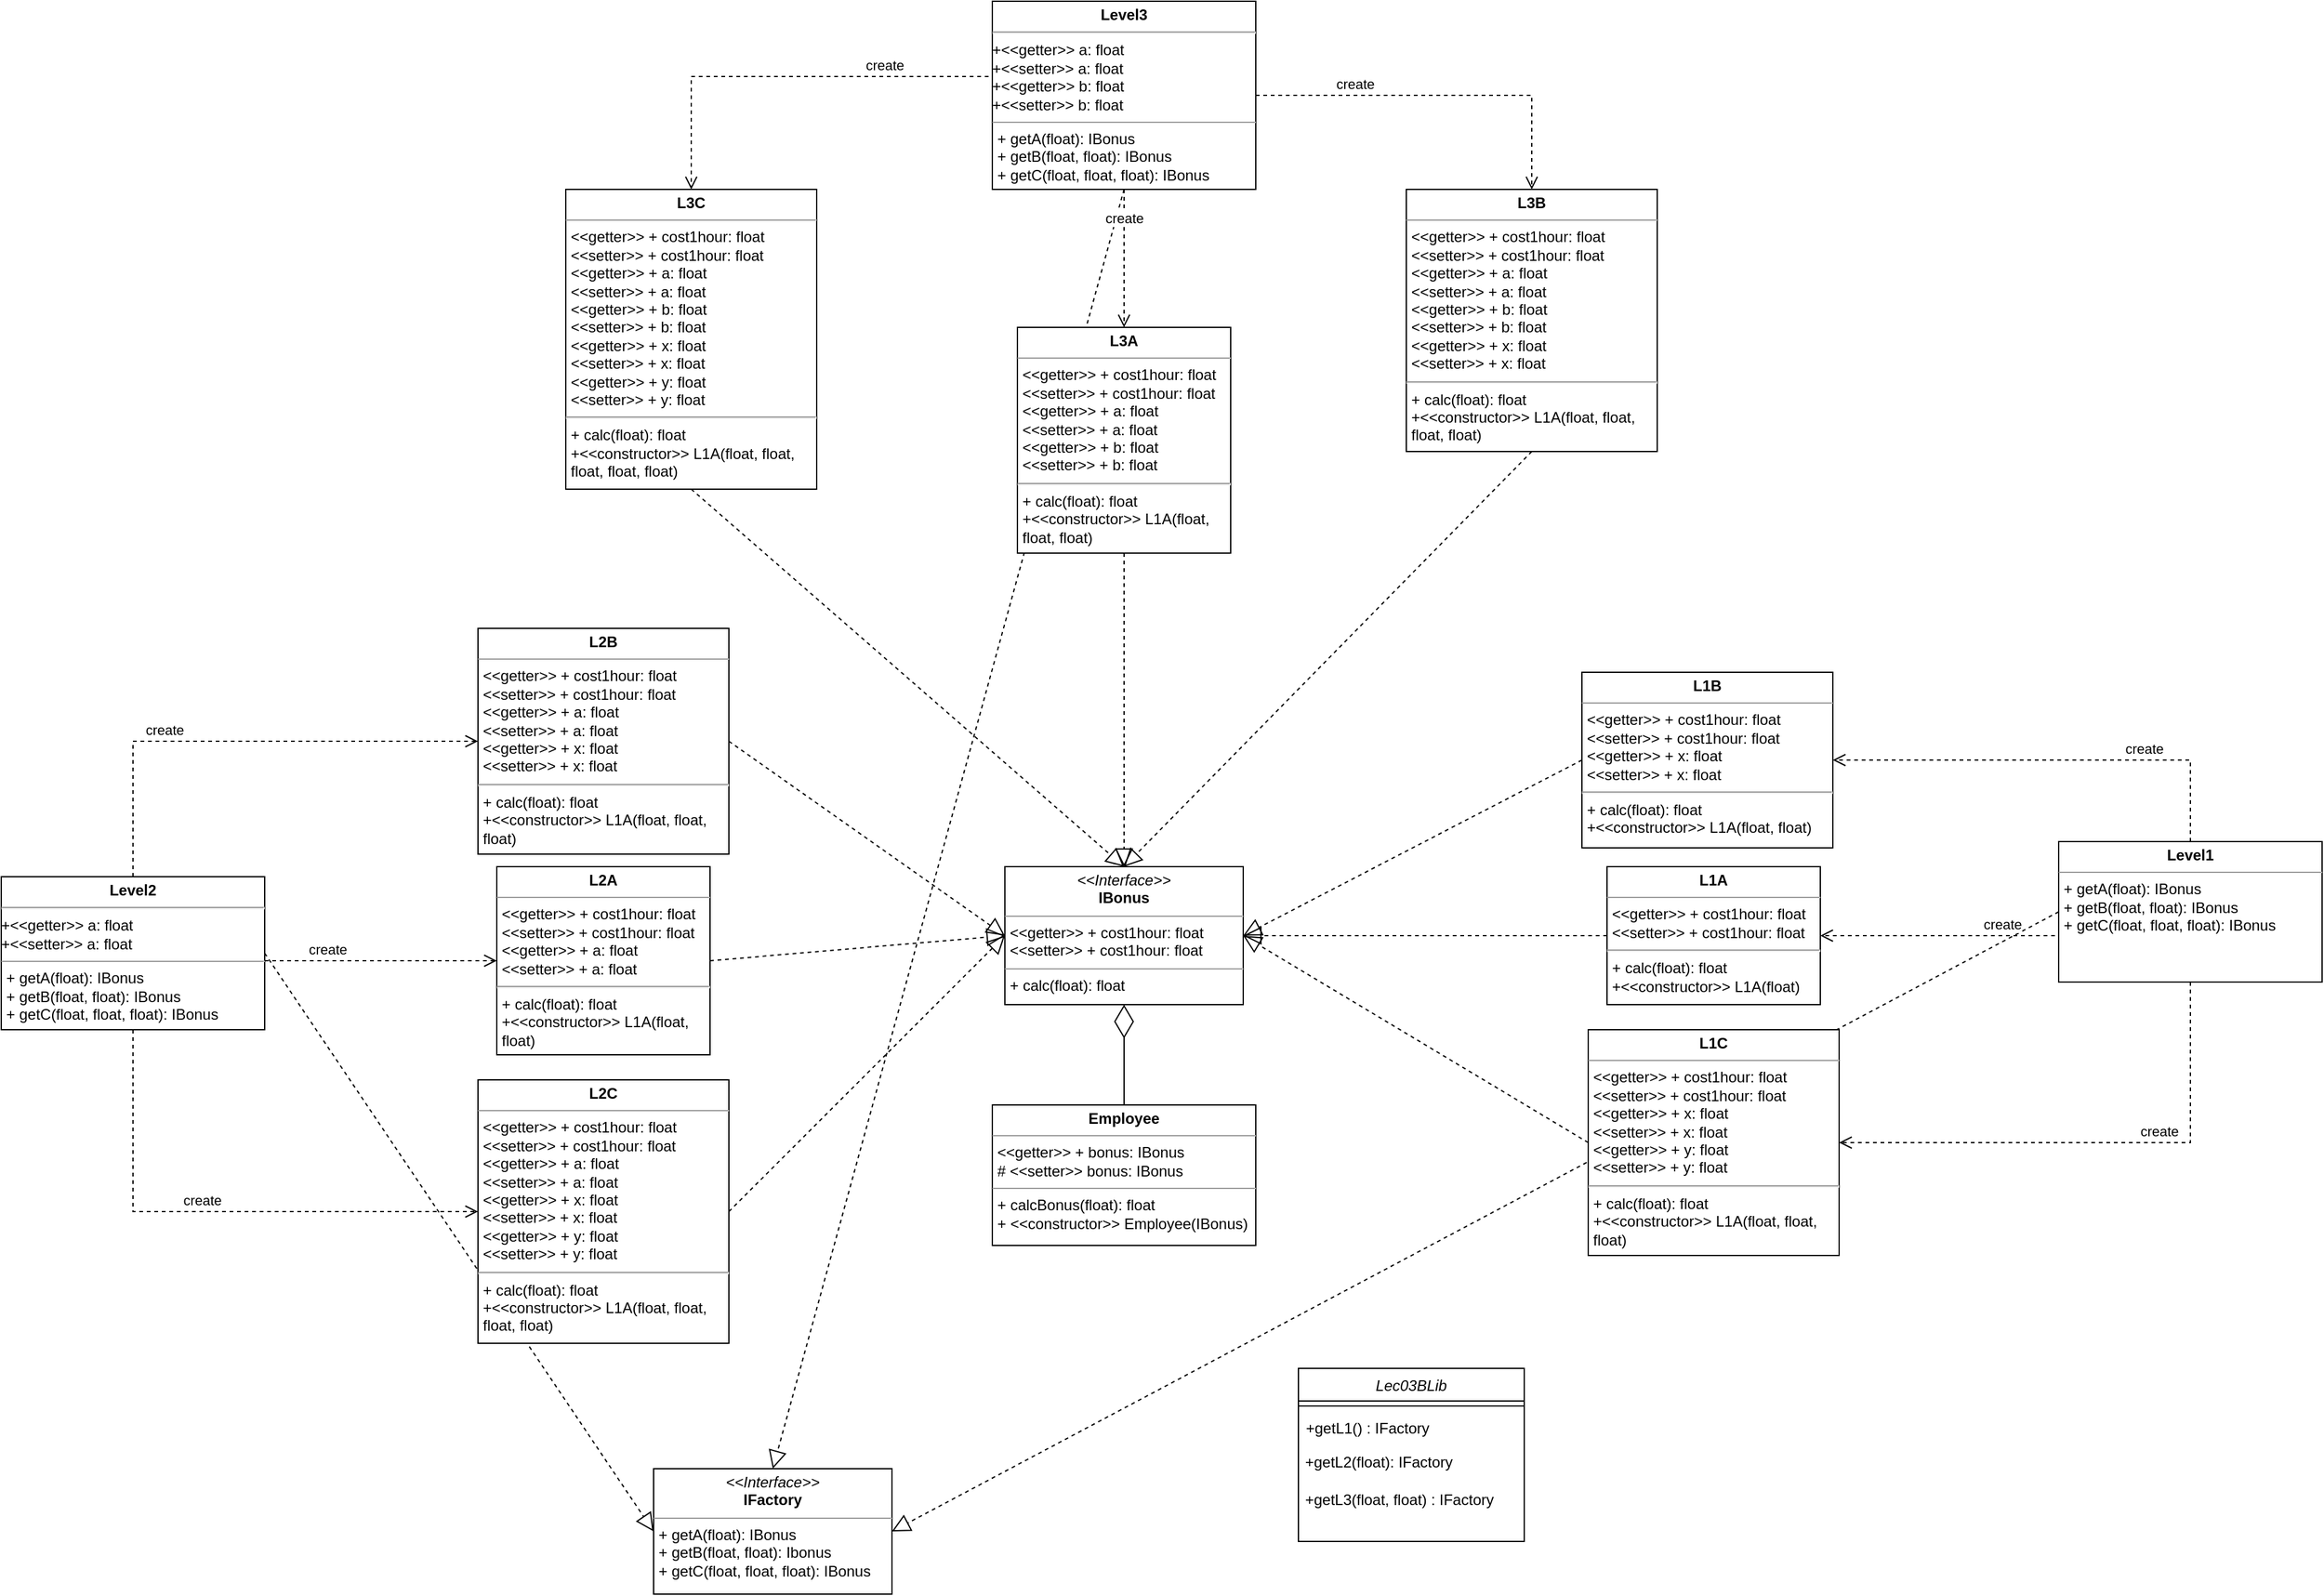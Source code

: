 <mxfile version="20.8.20" type="device"><diagram id="C5RBs43oDa-KdzZeNtuy" name="Page-1"><mxGraphModel dx="2442" dy="2051" grid="1" gridSize="10" guides="1" tooltips="1" connect="1" arrows="1" fold="1" page="1" pageScale="1" pageWidth="827" pageHeight="1169" math="0" shadow="0"><root><mxCell id="WIyWlLk6GJQsqaUBKTNV-0"/><mxCell id="WIyWlLk6GJQsqaUBKTNV-1" parent="WIyWlLk6GJQsqaUBKTNV-0"/><mxCell id="zkfFHV4jXpPFQw0GAbJ--0" value="Lec03BLib" style="swimlane;fontStyle=2;align=center;verticalAlign=top;childLayout=stackLayout;horizontal=1;startSize=26;horizontalStack=0;resizeParent=1;resizeLast=0;collapsible=1;marginBottom=0;rounded=0;shadow=0;strokeWidth=1;" parent="WIyWlLk6GJQsqaUBKTNV-1" vertex="1"><mxGeometry x="324" y="-30" width="180" height="138" as="geometry"><mxRectangle x="-325" width="160" height="26" as="alternateBounds"/></mxGeometry></mxCell><mxCell id="zkfFHV4jXpPFQw0GAbJ--4" value="" style="line;html=1;strokeWidth=1;align=left;verticalAlign=middle;spacingTop=-1;spacingLeft=3;spacingRight=3;rotatable=0;labelPosition=right;points=[];portConstraint=eastwest;" parent="zkfFHV4jXpPFQw0GAbJ--0" vertex="1"><mxGeometry y="26" width="180" height="8" as="geometry"/></mxCell><mxCell id="zkfFHV4jXpPFQw0GAbJ--5" value="+getL1() : IFactory" style="text;align=left;verticalAlign=top;spacingLeft=4;spacingRight=4;overflow=hidden;rotatable=0;points=[[0,0.5],[1,0.5]];portConstraint=eastwest;" parent="zkfFHV4jXpPFQw0GAbJ--0" vertex="1"><mxGeometry y="34" width="180" height="26" as="geometry"/></mxCell><mxCell id="emsHhxSGF4_-AeL-EV2d-2" value="&amp;nbsp;+getL2(float): IFactory" style="text;html=1;align=left;verticalAlign=middle;resizable=0;points=[];autosize=1;strokeColor=none;fillColor=none;" parent="zkfFHV4jXpPFQw0GAbJ--0" vertex="1"><mxGeometry y="60" width="180" height="30" as="geometry"/></mxCell><mxCell id="emsHhxSGF4_-AeL-EV2d-3" value="&amp;nbsp;+getL3(float, float) : IFactory" style="text;html=1;align=left;verticalAlign=middle;resizable=0;points=[];autosize=1;strokeColor=none;fillColor=none;" parent="zkfFHV4jXpPFQw0GAbJ--0" vertex="1"><mxGeometry y="90" width="180" height="30" as="geometry"/></mxCell><mxCell id="emsHhxSGF4_-AeL-EV2d-8" value="&lt;p style=&quot;margin:0px;margin-top:4px;text-align:center;&quot;&gt;&lt;i&gt;&amp;lt;&amp;lt;Interface&amp;gt;&amp;gt;&lt;/i&gt;&lt;br&gt;&lt;b&gt;IFactory&lt;/b&gt;&lt;/p&gt;&lt;hr size=&quot;1&quot;&gt;&lt;p style=&quot;margin:0px;margin-left:4px;&quot;&gt;+ getA(float): IBonus&lt;br&gt;+ getB(float, float): Ibonus&lt;/p&gt;&lt;p style=&quot;margin:0px;margin-left:4px;&quot;&gt;+ getC(float, float, float): IBonus&lt;/p&gt;" style="verticalAlign=top;align=left;overflow=fill;fontSize=12;fontFamily=Helvetica;html=1;whiteSpace=wrap;" parent="WIyWlLk6GJQsqaUBKTNV-1" vertex="1"><mxGeometry x="-190" y="50" width="190" height="100" as="geometry"/></mxCell><mxCell id="emsHhxSGF4_-AeL-EV2d-9" value="&lt;p style=&quot;margin:0px;margin-top:4px;text-align:center;&quot;&gt;&lt;i&gt;&amp;lt;&amp;lt;Interface&amp;gt;&amp;gt;&lt;/i&gt;&lt;br&gt;&lt;b&gt;IBonus&lt;/b&gt;&lt;/p&gt;&lt;hr size=&quot;1&quot;&gt;&lt;p style=&quot;margin:0px;margin-left:4px;&quot;&gt;&amp;lt;&amp;lt;getter&amp;gt;&amp;gt; + cost1hour: float&lt;br&gt;&lt;/p&gt;&lt;p style=&quot;margin:0px;margin-left:4px;&quot;&gt;&amp;lt;&amp;lt;setter&amp;gt;&amp;gt; + cost1hour: float&lt;/p&gt;&lt;hr size=&quot;1&quot;&gt;&lt;p style=&quot;margin:0px;margin-left:4px;&quot;&gt;+ calc(float): float&lt;br&gt;&lt;/p&gt;" style="verticalAlign=top;align=left;overflow=fill;fontSize=12;fontFamily=Helvetica;html=1;whiteSpace=wrap;" parent="WIyWlLk6GJQsqaUBKTNV-1" vertex="1"><mxGeometry x="90" y="-430" width="190" height="110" as="geometry"/></mxCell><mxCell id="emsHhxSGF4_-AeL-EV2d-10" value="&lt;p style=&quot;margin:0px;margin-top:4px;text-align:center;&quot;&gt;&lt;b&gt;Employee&lt;/b&gt;&lt;/p&gt;&lt;hr size=&quot;1&quot;&gt;&lt;p style=&quot;margin:0px;margin-left:4px;&quot;&gt;&amp;lt;&amp;lt;getter&amp;gt;&amp;gt; + bonus: IBonus&lt;/p&gt;&lt;p style=&quot;margin:0px;margin-left:4px;&quot;&gt;# &amp;lt;&amp;lt;setter&amp;gt;&amp;gt; bonus: IBonus&lt;/p&gt;&lt;hr size=&quot;1&quot;&gt;&lt;p style=&quot;margin:0px;margin-left:4px;&quot;&gt;+ calcBonus(float): float&lt;/p&gt;&lt;p style=&quot;margin:0px;margin-left:4px;&quot;&gt;+ &amp;lt;&amp;lt;constructor&amp;gt;&amp;gt; Employee(IBonus)&lt;/p&gt;" style="verticalAlign=top;align=left;overflow=fill;fontSize=12;fontFamily=Helvetica;html=1;whiteSpace=wrap;" parent="WIyWlLk6GJQsqaUBKTNV-1" vertex="1"><mxGeometry x="80" y="-240" width="210" height="112" as="geometry"/></mxCell><mxCell id="emsHhxSGF4_-AeL-EV2d-12" value="" style="endArrow=diamondThin;endFill=0;endSize=24;html=1;rounded=0;exitX=0.5;exitY=0;exitDx=0;exitDy=0;entryX=0.5;entryY=1;entryDx=0;entryDy=0;" parent="WIyWlLk6GJQsqaUBKTNV-1" source="emsHhxSGF4_-AeL-EV2d-10" target="emsHhxSGF4_-AeL-EV2d-9" edge="1"><mxGeometry width="160" relative="1" as="geometry"><mxPoint x="180" y="-250" as="sourcePoint"/><mxPoint x="340" y="-250" as="targetPoint"/></mxGeometry></mxCell><mxCell id="emsHhxSGF4_-AeL-EV2d-13" value="&lt;p style=&quot;margin:0px;margin-top:4px;text-align:center;&quot;&gt;&lt;b&gt;Level1&lt;/b&gt;&lt;/p&gt;&lt;hr size=&quot;1&quot;&gt;&lt;p style=&quot;margin:0px;margin-left:4px;&quot;&gt;&lt;/p&gt;&lt;p style=&quot;margin:0px;margin-left:4px;&quot;&gt;+ getA(float): IBonus&lt;/p&gt;&lt;p style=&quot;margin:0px;margin-left:4px;&quot;&gt;+ getB(float, float): IBonus&lt;/p&gt;&lt;p style=&quot;margin:0px;margin-left:4px;&quot;&gt;+ getC(float, float, float): IBonus&lt;/p&gt;" style="verticalAlign=top;align=left;overflow=fill;fontSize=12;fontFamily=Helvetica;html=1;whiteSpace=wrap;" parent="WIyWlLk6GJQsqaUBKTNV-1" vertex="1"><mxGeometry x="930" y="-450" width="210" height="112" as="geometry"/></mxCell><mxCell id="emsHhxSGF4_-AeL-EV2d-15" value="" style="endArrow=block;dashed=1;endFill=0;endSize=12;html=1;rounded=0;entryX=1;entryY=0.5;entryDx=0;entryDy=0;exitX=0;exitY=0.5;exitDx=0;exitDy=0;" parent="WIyWlLk6GJQsqaUBKTNV-1" source="emsHhxSGF4_-AeL-EV2d-13" target="emsHhxSGF4_-AeL-EV2d-8" edge="1"><mxGeometry width="160" relative="1" as="geometry"><mxPoint x="665" y="332" as="sourcePoint"/><mxPoint x="825" y="332" as="targetPoint"/></mxGeometry></mxCell><mxCell id="emsHhxSGF4_-AeL-EV2d-16" value="&lt;p style=&quot;margin:0px;margin-top:4px;text-align:center;&quot;&gt;&lt;b&gt;Level2&lt;/b&gt;&lt;/p&gt;&lt;hr&gt;+&amp;lt;&amp;lt;getter&amp;gt;&amp;gt; a: float&lt;br&gt;+&amp;lt;&amp;lt;setter&amp;gt;&amp;gt; a: float&lt;br&gt;&lt;hr size=&quot;1&quot;&gt;&lt;p style=&quot;margin:0px;margin-left:4px;&quot;&gt;&lt;/p&gt;&lt;p style=&quot;margin:0px;margin-left:4px;&quot;&gt;+ getA(float): IBonus&lt;/p&gt;&lt;p style=&quot;margin:0px;margin-left:4px;&quot;&gt;+ getB(float, float): IBonus&lt;/p&gt;&lt;p style=&quot;margin:0px;margin-left:4px;&quot;&gt;+ getC(float, float, float): IBonus&lt;/p&gt;" style="verticalAlign=top;align=left;overflow=fill;fontSize=12;fontFamily=Helvetica;html=1;whiteSpace=wrap;" parent="WIyWlLk6GJQsqaUBKTNV-1" vertex="1"><mxGeometry x="-710" y="-422" width="210" height="122" as="geometry"/></mxCell><mxCell id="emsHhxSGF4_-AeL-EV2d-17" value="" style="endArrow=block;dashed=1;endFill=0;endSize=12;html=1;rounded=0;entryX=0;entryY=0.5;entryDx=0;entryDy=0;exitX=1;exitY=0.5;exitDx=0;exitDy=0;" parent="WIyWlLk6GJQsqaUBKTNV-1" source="emsHhxSGF4_-AeL-EV2d-16" target="emsHhxSGF4_-AeL-EV2d-8" edge="1"><mxGeometry width="160" relative="1" as="geometry"><mxPoint x="870" y="180" as="sourcePoint"/><mxPoint x="805" y="143" as="targetPoint"/></mxGeometry></mxCell><mxCell id="emsHhxSGF4_-AeL-EV2d-18" value="&lt;p style=&quot;margin:0px;margin-top:4px;text-align:center;&quot;&gt;&lt;b&gt;Level3&lt;/b&gt;&lt;/p&gt;&lt;hr&gt;+&amp;lt;&amp;lt;getter&amp;gt;&amp;gt; a: float&lt;br&gt;+&amp;lt;&amp;lt;setter&amp;gt;&amp;gt; a: float&lt;br&gt;+&amp;lt;&amp;lt;getter&amp;gt;&amp;gt; b: float&lt;br style=&quot;border-color: var(--border-color);&quot;&gt;+&amp;lt;&amp;lt;setter&amp;gt;&amp;gt; b: float&lt;br style=&quot;border-color: var(--border-color);&quot;&gt;&lt;hr size=&quot;1&quot;&gt;&lt;p style=&quot;margin:0px;margin-left:4px;&quot;&gt;&lt;/p&gt;&lt;p style=&quot;margin:0px;margin-left:4px;&quot;&gt;+ getA(float): IBonus&lt;/p&gt;&lt;p style=&quot;margin:0px;margin-left:4px;&quot;&gt;+ getB(float, float): IBonus&lt;/p&gt;&lt;p style=&quot;margin:0px;margin-left:4px;&quot;&gt;+ getC(float, float, float): IBonus&lt;/p&gt;" style="verticalAlign=top;align=left;overflow=fill;fontSize=12;fontFamily=Helvetica;html=1;whiteSpace=wrap;" parent="WIyWlLk6GJQsqaUBKTNV-1" vertex="1"><mxGeometry x="80" y="-1120" width="210" height="150" as="geometry"/></mxCell><mxCell id="emsHhxSGF4_-AeL-EV2d-19" value="" style="endArrow=block;dashed=1;endFill=0;endSize=12;html=1;rounded=0;entryX=0.5;entryY=0;entryDx=0;entryDy=0;exitX=0.5;exitY=1;exitDx=0;exitDy=0;" parent="WIyWlLk6GJQsqaUBKTNV-1" source="emsHhxSGF4_-AeL-EV2d-18" target="emsHhxSGF4_-AeL-EV2d-8" edge="1"><mxGeometry width="160" relative="1" as="geometry"><mxPoint x="680" y="132" as="sourcePoint"/><mxPoint x="759" y="102" as="targetPoint"/></mxGeometry></mxCell><mxCell id="emsHhxSGF4_-AeL-EV2d-20" value="&lt;p style=&quot;margin:0px;margin-top:4px;text-align:center;&quot;&gt;&lt;b&gt;L1A&lt;/b&gt;&lt;/p&gt;&lt;hr size=&quot;1&quot;&gt;&lt;p style=&quot;margin:0px;margin-left:4px;&quot;&gt;&lt;/p&gt;&lt;p style=&quot;border-color: var(--border-color); margin: 0px 0px 0px 4px;&quot;&gt;&amp;lt;&amp;lt;getter&amp;gt;&amp;gt; + cost1hour: float&lt;br style=&quot;border-color: var(--border-color);&quot;&gt;&lt;/p&gt;&lt;p style=&quot;border-color: var(--border-color); margin: 0px 0px 0px 4px;&quot;&gt;&amp;lt;&amp;lt;setter&amp;gt;&amp;gt; + cost1hour: float&lt;/p&gt;&lt;hr&gt;&lt;p style=&quot;margin:0px;margin-left:4px;&quot;&gt;+ calc(float): float&lt;/p&gt;&lt;p style=&quot;margin:0px;margin-left:4px;&quot;&gt;+&amp;lt;&amp;lt;constructor&amp;gt;&amp;gt; L1A(float)&lt;/p&gt;" style="verticalAlign=top;align=left;overflow=fill;fontSize=12;fontFamily=Helvetica;html=1;whiteSpace=wrap;" parent="WIyWlLk6GJQsqaUBKTNV-1" vertex="1"><mxGeometry x="570" y="-430" width="170" height="110" as="geometry"/></mxCell><mxCell id="emsHhxSGF4_-AeL-EV2d-21" value="" style="endArrow=block;dashed=1;endFill=0;endSize=12;html=1;rounded=0;entryX=1;entryY=0.5;entryDx=0;entryDy=0;exitX=0;exitY=0.5;exitDx=0;exitDy=0;" parent="WIyWlLk6GJQsqaUBKTNV-1" source="emsHhxSGF4_-AeL-EV2d-20" target="emsHhxSGF4_-AeL-EV2d-9" edge="1"><mxGeometry width="160" relative="1" as="geometry"><mxPoint x="350" y="-380" as="sourcePoint"/><mxPoint x="350" y="-320" as="targetPoint"/></mxGeometry></mxCell><mxCell id="emsHhxSGF4_-AeL-EV2d-22" value="&lt;p style=&quot;margin:0px;margin-top:4px;text-align:center;&quot;&gt;&lt;b&gt;L1B&lt;/b&gt;&lt;/p&gt;&lt;hr size=&quot;1&quot;&gt;&lt;p style=&quot;margin:0px;margin-left:4px;&quot;&gt;&lt;/p&gt;&lt;p style=&quot;border-color: var(--border-color); margin: 0px 0px 0px 4px;&quot;&gt;&amp;lt;&amp;lt;getter&amp;gt;&amp;gt; + cost1hour: float&lt;br style=&quot;border-color: var(--border-color);&quot;&gt;&lt;/p&gt;&lt;p style=&quot;border-color: var(--border-color); margin: 0px 0px 0px 4px;&quot;&gt;&amp;lt;&amp;lt;setter&amp;gt;&amp;gt; + cost1hour: float&lt;/p&gt;&lt;p style=&quot;border-color: var(--border-color); margin: 0px 0px 0px 4px;&quot;&gt;&amp;lt;&amp;lt;getter&amp;gt;&amp;gt; + x: float&lt;br style=&quot;border-color: var(--border-color);&quot;&gt;&lt;/p&gt;&lt;p style=&quot;border-color: var(--border-color); margin: 0px 0px 0px 4px;&quot;&gt;&amp;lt;&amp;lt;setter&amp;gt;&amp;gt; + x: float&lt;/p&gt;&lt;hr&gt;&lt;p style=&quot;margin:0px;margin-left:4px;&quot;&gt;+ calc(float): float&lt;/p&gt;&lt;p style=&quot;margin:0px;margin-left:4px;&quot;&gt;+&amp;lt;&amp;lt;constructor&amp;gt;&amp;gt; L1A(float, float)&lt;/p&gt;" style="verticalAlign=top;align=left;overflow=fill;fontSize=12;fontFamily=Helvetica;html=1;whiteSpace=wrap;" parent="WIyWlLk6GJQsqaUBKTNV-1" vertex="1"><mxGeometry x="550" y="-585" width="200" height="140" as="geometry"/></mxCell><mxCell id="emsHhxSGF4_-AeL-EV2d-23" value="" style="endArrow=block;dashed=1;endFill=0;endSize=12;html=1;rounded=0;entryX=1;entryY=0.5;entryDx=0;entryDy=0;exitX=0;exitY=0.5;exitDx=0;exitDy=0;" parent="WIyWlLk6GJQsqaUBKTNV-1" source="emsHhxSGF4_-AeL-EV2d-22" target="emsHhxSGF4_-AeL-EV2d-9" edge="1"><mxGeometry width="160" relative="1" as="geometry"><mxPoint x="350" y="-530.43" as="sourcePoint"/><mxPoint x="270" y="-530.43" as="targetPoint"/></mxGeometry></mxCell><mxCell id="emsHhxSGF4_-AeL-EV2d-24" value="&lt;p style=&quot;margin:0px;margin-top:4px;text-align:center;&quot;&gt;&lt;b&gt;L1C&lt;/b&gt;&lt;/p&gt;&lt;hr size=&quot;1&quot;&gt;&lt;p style=&quot;margin:0px;margin-left:4px;&quot;&gt;&lt;/p&gt;&lt;p style=&quot;border-color: var(--border-color); margin: 0px 0px 0px 4px;&quot;&gt;&amp;lt;&amp;lt;getter&amp;gt;&amp;gt; + cost1hour: float&lt;br style=&quot;border-color: var(--border-color);&quot;&gt;&lt;/p&gt;&lt;p style=&quot;border-color: var(--border-color); margin: 0px 0px 0px 4px;&quot;&gt;&amp;lt;&amp;lt;setter&amp;gt;&amp;gt; + cost1hour: float&lt;/p&gt;&lt;p style=&quot;border-color: var(--border-color); margin: 0px 0px 0px 4px;&quot;&gt;&amp;lt;&amp;lt;getter&amp;gt;&amp;gt; + x: float&lt;br style=&quot;border-color: var(--border-color);&quot;&gt;&lt;/p&gt;&lt;p style=&quot;border-color: var(--border-color); margin: 0px 0px 0px 4px;&quot;&gt;&amp;lt;&amp;lt;setter&amp;gt;&amp;gt; + x: float&lt;/p&gt;&lt;p style=&quot;border-color: var(--border-color); margin: 0px 0px 0px 4px;&quot;&gt;&amp;lt;&amp;lt;getter&amp;gt;&amp;gt; + y: float&lt;br style=&quot;border-color: var(--border-color);&quot;&gt;&lt;/p&gt;&lt;p style=&quot;border-color: var(--border-color); margin: 0px 0px 0px 4px;&quot;&gt;&amp;lt;&amp;lt;setter&amp;gt;&amp;gt; + y: float&lt;/p&gt;&lt;hr&gt;&lt;p style=&quot;margin:0px;margin-left:4px;&quot;&gt;+ calc(float): float&lt;/p&gt;&lt;p style=&quot;margin:0px;margin-left:4px;&quot;&gt;+&amp;lt;&amp;lt;constructor&amp;gt;&amp;gt; L1A(float, float, float)&lt;/p&gt;" style="verticalAlign=top;align=left;overflow=fill;fontSize=12;fontFamily=Helvetica;html=1;whiteSpace=wrap;" parent="WIyWlLk6GJQsqaUBKTNV-1" vertex="1"><mxGeometry x="555" y="-300" width="200" height="180" as="geometry"/></mxCell><mxCell id="emsHhxSGF4_-AeL-EV2d-25" value="" style="endArrow=block;dashed=1;endFill=0;endSize=12;html=1;rounded=0;entryX=1;entryY=0.5;entryDx=0;entryDy=0;exitX=0;exitY=0.5;exitDx=0;exitDy=0;" parent="WIyWlLk6GJQsqaUBKTNV-1" source="emsHhxSGF4_-AeL-EV2d-24" target="emsHhxSGF4_-AeL-EV2d-9" edge="1"><mxGeometry width="160" relative="1" as="geometry"><mxPoint x="559" y="-200" as="sourcePoint"/><mxPoint x="269" y="-200" as="targetPoint"/></mxGeometry></mxCell><mxCell id="emsHhxSGF4_-AeL-EV2d-26" value="&lt;p style=&quot;margin:0px;margin-top:4px;text-align:center;&quot;&gt;&lt;b&gt;L2A&lt;/b&gt;&lt;/p&gt;&lt;hr size=&quot;1&quot;&gt;&lt;p style=&quot;margin:0px;margin-left:4px;&quot;&gt;&lt;/p&gt;&lt;p style=&quot;border-color: var(--border-color); margin: 0px 0px 0px 4px;&quot;&gt;&amp;lt;&amp;lt;getter&amp;gt;&amp;gt; + cost1hour: float&lt;br style=&quot;border-color: var(--border-color);&quot;&gt;&lt;/p&gt;&lt;p style=&quot;border-color: var(--border-color); margin: 0px 0px 0px 4px;&quot;&gt;&amp;lt;&amp;lt;setter&amp;gt;&amp;gt; + cost1hour: float&lt;/p&gt;&lt;p style=&quot;border-color: var(--border-color); margin: 0px 0px 0px 4px;&quot;&gt;&amp;lt;&amp;lt;getter&amp;gt;&amp;gt; + a: float&lt;br style=&quot;border-color: var(--border-color);&quot;&gt;&lt;/p&gt;&lt;p style=&quot;border-color: var(--border-color); margin: 0px 0px 0px 4px;&quot;&gt;&amp;lt;&amp;lt;setter&amp;gt;&amp;gt; + a: float&lt;/p&gt;&lt;hr&gt;&lt;p style=&quot;margin:0px;margin-left:4px;&quot;&gt;+ calc(float): float&lt;/p&gt;&lt;p style=&quot;margin:0px;margin-left:4px;&quot;&gt;+&amp;lt;&amp;lt;constructor&amp;gt;&amp;gt; L1A(float, float)&lt;/p&gt;" style="verticalAlign=top;align=left;overflow=fill;fontSize=12;fontFamily=Helvetica;html=1;whiteSpace=wrap;" parent="WIyWlLk6GJQsqaUBKTNV-1" vertex="1"><mxGeometry x="-315" y="-430" width="170" height="150" as="geometry"/></mxCell><mxCell id="emsHhxSGF4_-AeL-EV2d-27" value="&lt;p style=&quot;margin:0px;margin-top:4px;text-align:center;&quot;&gt;&lt;b&gt;L2B&lt;/b&gt;&lt;/p&gt;&lt;hr size=&quot;1&quot;&gt;&lt;p style=&quot;margin:0px;margin-left:4px;&quot;&gt;&lt;/p&gt;&lt;p style=&quot;border-color: var(--border-color); margin: 0px 0px 0px 4px;&quot;&gt;&amp;lt;&amp;lt;getter&amp;gt;&amp;gt; + cost1hour: float&lt;br style=&quot;border-color: var(--border-color);&quot;&gt;&lt;/p&gt;&lt;p style=&quot;border-color: var(--border-color); margin: 0px 0px 0px 4px;&quot;&gt;&amp;lt;&amp;lt;setter&amp;gt;&amp;gt; + cost1hour: float&lt;/p&gt;&lt;p style=&quot;border-color: var(--border-color); margin: 0px 0px 0px 4px;&quot;&gt;&amp;lt;&amp;lt;getter&amp;gt;&amp;gt; + a: float&lt;br style=&quot;border-color: var(--border-color);&quot;&gt;&lt;/p&gt;&lt;p style=&quot;border-color: var(--border-color); margin: 0px 0px 0px 4px;&quot;&gt;&amp;lt;&amp;lt;setter&amp;gt;&amp;gt; + a: float&lt;/p&gt;&lt;p style=&quot;border-color: var(--border-color); margin: 0px 0px 0px 4px;&quot;&gt;&amp;lt;&amp;lt;getter&amp;gt;&amp;gt; + x: float&lt;br style=&quot;border-color: var(--border-color);&quot;&gt;&lt;/p&gt;&lt;p style=&quot;border-color: var(--border-color); margin: 0px 0px 0px 4px;&quot;&gt;&amp;lt;&amp;lt;setter&amp;gt;&amp;gt; + x: float&lt;/p&gt;&lt;hr&gt;&lt;p style=&quot;margin:0px;margin-left:4px;&quot;&gt;+ calc(float): float&lt;/p&gt;&lt;p style=&quot;margin:0px;margin-left:4px;&quot;&gt;+&amp;lt;&amp;lt;constructor&amp;gt;&amp;gt; L1A(float, float, float)&lt;/p&gt;" style="verticalAlign=top;align=left;overflow=fill;fontSize=12;fontFamily=Helvetica;html=1;whiteSpace=wrap;" parent="WIyWlLk6GJQsqaUBKTNV-1" vertex="1"><mxGeometry x="-330" y="-620" width="200" height="180" as="geometry"/></mxCell><mxCell id="emsHhxSGF4_-AeL-EV2d-28" value="&lt;p style=&quot;margin:0px;margin-top:4px;text-align:center;&quot;&gt;&lt;b&gt;L2C&lt;/b&gt;&lt;/p&gt;&lt;hr size=&quot;1&quot;&gt;&lt;p style=&quot;margin:0px;margin-left:4px;&quot;&gt;&lt;/p&gt;&lt;p style=&quot;border-color: var(--border-color); margin: 0px 0px 0px 4px;&quot;&gt;&amp;lt;&amp;lt;getter&amp;gt;&amp;gt; + cost1hour: float&lt;br style=&quot;border-color: var(--border-color);&quot;&gt;&lt;/p&gt;&lt;p style=&quot;border-color: var(--border-color); margin: 0px 0px 0px 4px;&quot;&gt;&amp;lt;&amp;lt;setter&amp;gt;&amp;gt; + cost1hour: float&lt;/p&gt;&lt;p style=&quot;border-color: var(--border-color); margin: 0px 0px 0px 4px;&quot;&gt;&amp;lt;&amp;lt;getter&amp;gt;&amp;gt; + a: float&lt;br style=&quot;border-color: var(--border-color);&quot;&gt;&lt;/p&gt;&lt;p style=&quot;border-color: var(--border-color); margin: 0px 0px 0px 4px;&quot;&gt;&amp;lt;&amp;lt;setter&amp;gt;&amp;gt; + a: float&lt;/p&gt;&lt;p style=&quot;border-color: var(--border-color); margin: 0px 0px 0px 4px;&quot;&gt;&amp;lt;&amp;lt;getter&amp;gt;&amp;gt; + x: float&lt;br style=&quot;border-color: var(--border-color);&quot;&gt;&lt;/p&gt;&lt;p style=&quot;border-color: var(--border-color); margin: 0px 0px 0px 4px;&quot;&gt;&amp;lt;&amp;lt;setter&amp;gt;&amp;gt; + x: float&lt;/p&gt;&lt;p style=&quot;border-color: var(--border-color); margin: 0px 0px 0px 4px;&quot;&gt;&amp;lt;&amp;lt;getter&amp;gt;&amp;gt; + y: float&lt;br style=&quot;border-color: var(--border-color);&quot;&gt;&lt;/p&gt;&lt;p style=&quot;border-color: var(--border-color); margin: 0px 0px 0px 4px;&quot;&gt;&amp;lt;&amp;lt;setter&amp;gt;&amp;gt; + y: float&lt;/p&gt;&lt;hr&gt;&lt;p style=&quot;margin:0px;margin-left:4px;&quot;&gt;+ calc(float): float&lt;/p&gt;&lt;p style=&quot;margin:0px;margin-left:4px;&quot;&gt;+&amp;lt;&amp;lt;constructor&amp;gt;&amp;gt; L1A(float, float, float, float)&lt;/p&gt;" style="verticalAlign=top;align=left;overflow=fill;fontSize=12;fontFamily=Helvetica;html=1;whiteSpace=wrap;" parent="WIyWlLk6GJQsqaUBKTNV-1" vertex="1"><mxGeometry x="-330" y="-260" width="200" height="210" as="geometry"/></mxCell><mxCell id="emsHhxSGF4_-AeL-EV2d-29" value="" style="endArrow=block;dashed=1;endFill=0;endSize=12;html=1;rounded=0;entryX=0;entryY=0.5;entryDx=0;entryDy=0;exitX=1;exitY=0.5;exitDx=0;exitDy=0;" parent="WIyWlLk6GJQsqaUBKTNV-1" source="emsHhxSGF4_-AeL-EV2d-27" target="emsHhxSGF4_-AeL-EV2d-9" edge="1"><mxGeometry width="160" relative="1" as="geometry"><mxPoint x="235" y="-630" as="sourcePoint"/><mxPoint x="-35" y="-490" as="targetPoint"/></mxGeometry></mxCell><mxCell id="emsHhxSGF4_-AeL-EV2d-30" value="" style="endArrow=block;dashed=1;endFill=0;endSize=12;html=1;rounded=0;entryX=0;entryY=0.5;entryDx=0;entryDy=0;exitX=1;exitY=0.5;exitDx=0;exitDy=0;" parent="WIyWlLk6GJQsqaUBKTNV-1" source="emsHhxSGF4_-AeL-EV2d-26" target="emsHhxSGF4_-AeL-EV2d-9" edge="1"><mxGeometry width="160" relative="1" as="geometry"><mxPoint x="-40" y="-410" as="sourcePoint"/><mxPoint x="75" y="-255" as="targetPoint"/></mxGeometry></mxCell><mxCell id="emsHhxSGF4_-AeL-EV2d-31" value="" style="endArrow=block;dashed=1;endFill=0;endSize=12;html=1;rounded=0;entryX=0;entryY=0.5;entryDx=0;entryDy=0;exitX=1;exitY=0.5;exitDx=0;exitDy=0;" parent="WIyWlLk6GJQsqaUBKTNV-1" source="emsHhxSGF4_-AeL-EV2d-28" target="emsHhxSGF4_-AeL-EV2d-9" edge="1"><mxGeometry width="160" relative="1" as="geometry"><mxPoint x="-5" y="-510" as="sourcePoint"/><mxPoint x="110" y="-355" as="targetPoint"/></mxGeometry></mxCell><mxCell id="emsHhxSGF4_-AeL-EV2d-32" value="&lt;p style=&quot;margin:0px;margin-top:4px;text-align:center;&quot;&gt;&lt;b&gt;L3A&lt;/b&gt;&lt;/p&gt;&lt;hr size=&quot;1&quot;&gt;&lt;p style=&quot;margin:0px;margin-left:4px;&quot;&gt;&lt;/p&gt;&lt;p style=&quot;border-color: var(--border-color); margin: 0px 0px 0px 4px;&quot;&gt;&amp;lt;&amp;lt;getter&amp;gt;&amp;gt; + cost1hour: float&lt;br style=&quot;border-color: var(--border-color);&quot;&gt;&lt;/p&gt;&lt;p style=&quot;border-color: var(--border-color); margin: 0px 0px 0px 4px;&quot;&gt;&amp;lt;&amp;lt;setter&amp;gt;&amp;gt; + cost1hour: float&lt;/p&gt;&lt;p style=&quot;border-color: var(--border-color); margin: 0px 0px 0px 4px;&quot;&gt;&amp;lt;&amp;lt;getter&amp;gt;&amp;gt; + a: float&lt;br style=&quot;border-color: var(--border-color);&quot;&gt;&lt;/p&gt;&lt;p style=&quot;border-color: var(--border-color); margin: 0px 0px 0px 4px;&quot;&gt;&amp;lt;&amp;lt;setter&amp;gt;&amp;gt; + a: float&lt;/p&gt;&lt;p style=&quot;border-color: var(--border-color); margin: 0px 0px 0px 4px;&quot;&gt;&amp;lt;&amp;lt;getter&amp;gt;&amp;gt; + b: float&lt;br style=&quot;border-color: var(--border-color);&quot;&gt;&lt;/p&gt;&lt;p style=&quot;border-color: var(--border-color); margin: 0px 0px 0px 4px;&quot;&gt;&amp;lt;&amp;lt;setter&amp;gt;&amp;gt; + b: float&lt;/p&gt;&lt;hr&gt;&lt;p style=&quot;margin:0px;margin-left:4px;&quot;&gt;+ calc(float): float&lt;/p&gt;&lt;p style=&quot;margin:0px;margin-left:4px;&quot;&gt;+&amp;lt;&amp;lt;constructor&amp;gt;&amp;gt; L1A(float, float, float)&lt;/p&gt;" style="verticalAlign=top;align=left;overflow=fill;fontSize=12;fontFamily=Helvetica;html=1;whiteSpace=wrap;" parent="WIyWlLk6GJQsqaUBKTNV-1" vertex="1"><mxGeometry x="100" y="-860" width="170" height="180" as="geometry"/></mxCell><mxCell id="emsHhxSGF4_-AeL-EV2d-33" value="&lt;p style=&quot;margin:0px;margin-top:4px;text-align:center;&quot;&gt;&lt;b&gt;L3B&lt;/b&gt;&lt;/p&gt;&lt;hr size=&quot;1&quot;&gt;&lt;p style=&quot;margin:0px;margin-left:4px;&quot;&gt;&lt;/p&gt;&lt;p style=&quot;border-color: var(--border-color); margin: 0px 0px 0px 4px;&quot;&gt;&amp;lt;&amp;lt;getter&amp;gt;&amp;gt; + cost1hour: float&lt;br style=&quot;border-color: var(--border-color);&quot;&gt;&lt;/p&gt;&lt;p style=&quot;border-color: var(--border-color); margin: 0px 0px 0px 4px;&quot;&gt;&amp;lt;&amp;lt;setter&amp;gt;&amp;gt; + cost1hour: float&lt;/p&gt;&lt;p style=&quot;border-color: var(--border-color); margin: 0px 0px 0px 4px;&quot;&gt;&amp;lt;&amp;lt;getter&amp;gt;&amp;gt; + a: float&lt;br style=&quot;border-color: var(--border-color);&quot;&gt;&lt;/p&gt;&lt;p style=&quot;border-color: var(--border-color); margin: 0px 0px 0px 4px;&quot;&gt;&amp;lt;&amp;lt;setter&amp;gt;&amp;gt; + a: float&lt;/p&gt;&lt;p style=&quot;border-color: var(--border-color); margin: 0px 0px 0px 4px;&quot;&gt;&amp;lt;&amp;lt;getter&amp;gt;&amp;gt; + b: float&lt;br style=&quot;border-color: var(--border-color);&quot;&gt;&lt;/p&gt;&lt;p style=&quot;border-color: var(--border-color); margin: 0px 0px 0px 4px;&quot;&gt;&amp;lt;&amp;lt;setter&amp;gt;&amp;gt; + b: float&lt;/p&gt;&lt;p style=&quot;border-color: var(--border-color); margin: 0px 0px 0px 4px;&quot;&gt;&amp;lt;&amp;lt;getter&amp;gt;&amp;gt; + x: float&lt;br style=&quot;border-color: var(--border-color);&quot;&gt;&lt;/p&gt;&lt;p style=&quot;border-color: var(--border-color); margin: 0px 0px 0px 4px;&quot;&gt;&amp;lt;&amp;lt;setter&amp;gt;&amp;gt; + x: float&lt;/p&gt;&lt;hr&gt;&lt;p style=&quot;margin:0px;margin-left:4px;&quot;&gt;+ calc(float): float&lt;/p&gt;&lt;p style=&quot;margin:0px;margin-left:4px;&quot;&gt;+&amp;lt;&amp;lt;constructor&amp;gt;&amp;gt; L1A(float, float, float, float)&lt;/p&gt;" style="verticalAlign=top;align=left;overflow=fill;fontSize=12;fontFamily=Helvetica;html=1;whiteSpace=wrap;" parent="WIyWlLk6GJQsqaUBKTNV-1" vertex="1"><mxGeometry x="410" y="-970" width="200" height="209" as="geometry"/></mxCell><mxCell id="emsHhxSGF4_-AeL-EV2d-34" value="&lt;p style=&quot;margin:0px;margin-top:4px;text-align:center;&quot;&gt;&lt;b&gt;L3C&lt;/b&gt;&lt;/p&gt;&lt;hr size=&quot;1&quot;&gt;&lt;p style=&quot;margin:0px;margin-left:4px;&quot;&gt;&lt;/p&gt;&lt;p style=&quot;border-color: var(--border-color); margin: 0px 0px 0px 4px;&quot;&gt;&amp;lt;&amp;lt;getter&amp;gt;&amp;gt; + cost1hour: float&lt;br style=&quot;border-color: var(--border-color);&quot;&gt;&lt;/p&gt;&lt;p style=&quot;border-color: var(--border-color); margin: 0px 0px 0px 4px;&quot;&gt;&amp;lt;&amp;lt;setter&amp;gt;&amp;gt; + cost1hour: float&lt;/p&gt;&lt;p style=&quot;border-color: var(--border-color); margin: 0px 0px 0px 4px;&quot;&gt;&amp;lt;&amp;lt;getter&amp;gt;&amp;gt; + a: float&lt;br style=&quot;border-color: var(--border-color);&quot;&gt;&lt;/p&gt;&lt;p style=&quot;border-color: var(--border-color); margin: 0px 0px 0px 4px;&quot;&gt;&amp;lt;&amp;lt;setter&amp;gt;&amp;gt; + a: float&lt;/p&gt;&lt;p style=&quot;border-color: var(--border-color); margin: 0px 0px 0px 4px;&quot;&gt;&amp;lt;&amp;lt;getter&amp;gt;&amp;gt; + b: float&lt;br style=&quot;border-color: var(--border-color);&quot;&gt;&lt;/p&gt;&lt;p style=&quot;border-color: var(--border-color); margin: 0px 0px 0px 4px;&quot;&gt;&amp;lt;&amp;lt;setter&amp;gt;&amp;gt; + b: float&lt;/p&gt;&lt;p style=&quot;border-color: var(--border-color); margin: 0px 0px 0px 4px;&quot;&gt;&amp;lt;&amp;lt;getter&amp;gt;&amp;gt; + x: float&lt;br style=&quot;border-color: var(--border-color);&quot;&gt;&lt;/p&gt;&lt;p style=&quot;border-color: var(--border-color); margin: 0px 0px 0px 4px;&quot;&gt;&amp;lt;&amp;lt;setter&amp;gt;&amp;gt; + x: float&lt;/p&gt;&lt;p style=&quot;border-color: var(--border-color); margin: 0px 0px 0px 4px;&quot;&gt;&amp;lt;&amp;lt;getter&amp;gt;&amp;gt; + y: float&lt;br style=&quot;border-color: var(--border-color);&quot;&gt;&lt;/p&gt;&lt;p style=&quot;border-color: var(--border-color); margin: 0px 0px 0px 4px;&quot;&gt;&amp;lt;&amp;lt;setter&amp;gt;&amp;gt; + y: float&lt;/p&gt;&lt;hr&gt;&lt;p style=&quot;margin:0px;margin-left:4px;&quot;&gt;+ calc(float): float&lt;/p&gt;&lt;p style=&quot;margin:0px;margin-left:4px;&quot;&gt;+&amp;lt;&amp;lt;constructor&amp;gt;&amp;gt; L1A(float, float, float, float, float)&lt;/p&gt;" style="verticalAlign=top;align=left;overflow=fill;fontSize=12;fontFamily=Helvetica;html=1;whiteSpace=wrap;" parent="WIyWlLk6GJQsqaUBKTNV-1" vertex="1"><mxGeometry x="-260" y="-970" width="200" height="239" as="geometry"/></mxCell><mxCell id="emsHhxSGF4_-AeL-EV2d-35" value="" style="endArrow=block;dashed=1;endFill=0;endSize=12;html=1;rounded=0;entryX=0.5;entryY=0;entryDx=0;entryDy=0;exitX=0.5;exitY=1;exitDx=0;exitDy=0;" parent="WIyWlLk6GJQsqaUBKTNV-1" source="emsHhxSGF4_-AeL-EV2d-34" target="emsHhxSGF4_-AeL-EV2d-9" edge="1"><mxGeometry width="160" relative="1" as="geometry"><mxPoint x="90" y="-620" as="sourcePoint"/><mxPoint x="310" y="-465" as="targetPoint"/></mxGeometry></mxCell><mxCell id="emsHhxSGF4_-AeL-EV2d-36" value="" style="endArrow=block;dashed=1;endFill=0;endSize=12;html=1;rounded=0;entryX=0.5;entryY=0;entryDx=0;entryDy=0;exitX=0.5;exitY=1;exitDx=0;exitDy=0;" parent="WIyWlLk6GJQsqaUBKTNV-1" source="emsHhxSGF4_-AeL-EV2d-33" target="emsHhxSGF4_-AeL-EV2d-9" edge="1"><mxGeometry width="160" relative="1" as="geometry"><mxPoint x="-10" y="-570" as="sourcePoint"/><mxPoint x="195" y="-420" as="targetPoint"/></mxGeometry></mxCell><mxCell id="emsHhxSGF4_-AeL-EV2d-37" value="" style="endArrow=block;dashed=1;endFill=0;endSize=12;html=1;rounded=0;entryX=0.5;entryY=0;entryDx=0;entryDy=0;exitX=0.5;exitY=1;exitDx=0;exitDy=0;" parent="WIyWlLk6GJQsqaUBKTNV-1" source="emsHhxSGF4_-AeL-EV2d-32" target="emsHhxSGF4_-AeL-EV2d-9" edge="1"><mxGeometry width="160" relative="1" as="geometry"><mxPoint y="-560" as="sourcePoint"/><mxPoint x="205" y="-410" as="targetPoint"/></mxGeometry></mxCell><mxCell id="emsHhxSGF4_-AeL-EV2d-38" value="create" style="html=1;verticalAlign=bottom;endArrow=open;dashed=1;endSize=8;edgeStyle=elbowEdgeStyle;elbow=vertical;curved=0;rounded=0;exitX=0.5;exitY=1;exitDx=0;exitDy=0;entryX=1;entryY=0.5;entryDx=0;entryDy=0;" parent="WIyWlLk6GJQsqaUBKTNV-1" source="emsHhxSGF4_-AeL-EV2d-13" target="emsHhxSGF4_-AeL-EV2d-24" edge="1"><mxGeometry x="-0.25" relative="1" as="geometry"><mxPoint x="510" y="330" as="sourcePoint"/><mxPoint x="810" y="-390" as="targetPoint"/><Array as="points"><mxPoint x="810" y="-210"/><mxPoint x="810" y="-390"/><mxPoint x="780" y="-390"/><mxPoint x="850" y="-390"/><mxPoint x="820" y="-390"/><mxPoint x="870" y="-390"/><mxPoint x="850" y="-210"/></Array><mxPoint as="offset"/></mxGeometry></mxCell><mxCell id="eVrmyl3YUqC71VNBqPnd-0" value="create" style="html=1;verticalAlign=bottom;endArrow=open;dashed=1;endSize=8;edgeStyle=elbowEdgeStyle;elbow=vertical;curved=0;rounded=0;entryX=1;entryY=0.5;entryDx=0;entryDy=0;" parent="WIyWlLk6GJQsqaUBKTNV-1" target="emsHhxSGF4_-AeL-EV2d-20" edge="1"><mxGeometry x="-0.415" relative="1" as="geometry"><mxPoint x="930" y="-390" as="sourcePoint"/><mxPoint x="755" y="-206" as="targetPoint"/><Array as="points"><mxPoint x="840" y="-375"/><mxPoint x="780" y="-386"/><mxPoint x="850" y="-386"/><mxPoint x="820" y="-386"/><mxPoint x="870" y="-386"/><mxPoint x="850" y="-206"/></Array><mxPoint as="offset"/></mxGeometry></mxCell><mxCell id="eVrmyl3YUqC71VNBqPnd-1" value="create" style="html=1;verticalAlign=bottom;endArrow=open;dashed=1;endSize=8;edgeStyle=elbowEdgeStyle;elbow=vertical;curved=0;rounded=0;entryX=1;entryY=0.5;entryDx=0;entryDy=0;exitX=0.5;exitY=0;exitDx=0;exitDy=0;" parent="WIyWlLk6GJQsqaUBKTNV-1" source="emsHhxSGF4_-AeL-EV2d-13" target="emsHhxSGF4_-AeL-EV2d-22" edge="1"><mxGeometry x="-0.415" relative="1" as="geometry"><mxPoint x="940" y="-380" as="sourcePoint"/><mxPoint x="750" y="-365" as="targetPoint"/><Array as="points"><mxPoint x="920" y="-515"/><mxPoint x="790" y="-376"/><mxPoint x="860" y="-376"/><mxPoint x="830" y="-376"/><mxPoint x="880" y="-376"/><mxPoint x="860" y="-196"/></Array><mxPoint as="offset"/></mxGeometry></mxCell><mxCell id="eVrmyl3YUqC71VNBqPnd-2" value="create" style="html=1;verticalAlign=bottom;endArrow=open;dashed=1;endSize=8;edgeStyle=elbowEdgeStyle;elbow=vertical;curved=0;rounded=0;exitX=0.5;exitY=1;exitDx=0;exitDy=0;entryX=0;entryY=0.5;entryDx=0;entryDy=0;" parent="WIyWlLk6GJQsqaUBKTNV-1" source="emsHhxSGF4_-AeL-EV2d-16" target="emsHhxSGF4_-AeL-EV2d-28" edge="1"><mxGeometry x="-0.05" relative="1" as="geometry"><mxPoint x="-547" y="-300" as="sourcePoint"/><mxPoint x="-827" y="-172" as="targetPoint"/><Array as="points"><mxPoint x="-440" y="-155"/><mxPoint x="-772" y="-352"/><mxPoint x="-802" y="-352"/><mxPoint x="-732" y="-352"/><mxPoint x="-762" y="-352"/><mxPoint x="-712" y="-352"/><mxPoint x="-732" y="-172"/></Array><mxPoint as="offset"/></mxGeometry></mxCell><mxCell id="eVrmyl3YUqC71VNBqPnd-3" value="create" style="html=1;verticalAlign=bottom;endArrow=open;dashed=1;endSize=8;edgeStyle=elbowEdgeStyle;elbow=vertical;curved=0;rounded=0;entryX=0;entryY=0.5;entryDx=0;entryDy=0;exitX=1;exitY=0.5;exitDx=0;exitDy=0;" parent="WIyWlLk6GJQsqaUBKTNV-1" source="emsHhxSGF4_-AeL-EV2d-16" target="emsHhxSGF4_-AeL-EV2d-26" edge="1"><mxGeometry x="-0.415" relative="1" as="geometry"><mxPoint x="-300" y="-362.5" as="sourcePoint"/><mxPoint x="-490" y="-347.5" as="targetPoint"/><Array as="points"><mxPoint x="-410" y="-355"/><mxPoint x="-450" y="-358.5"/><mxPoint x="-380" y="-358.5"/><mxPoint x="-410" y="-358.5"/><mxPoint x="-360" y="-358.5"/><mxPoint x="-380" y="-178.5"/></Array><mxPoint as="offset"/></mxGeometry></mxCell><mxCell id="eVrmyl3YUqC71VNBqPnd-4" value="create" style="html=1;verticalAlign=bottom;endArrow=open;dashed=1;endSize=8;edgeStyle=elbowEdgeStyle;elbow=vertical;curved=0;rounded=0;entryX=0;entryY=0.5;entryDx=0;entryDy=0;exitX=0.5;exitY=0;exitDx=0;exitDy=0;" parent="WIyWlLk6GJQsqaUBKTNV-1" source="emsHhxSGF4_-AeL-EV2d-16" target="emsHhxSGF4_-AeL-EV2d-27" edge="1"><mxGeometry x="-0.305" relative="1" as="geometry"><mxPoint x="-435" y="-465" as="sourcePoint"/><mxPoint x="-720" y="-530" as="targetPoint"/><Array as="points"><mxPoint x="-550" y="-530"/><mxPoint x="-680" y="-391"/><mxPoint x="-610" y="-391"/><mxPoint x="-640" y="-391"/><mxPoint x="-590" y="-391"/><mxPoint x="-610" y="-211"/></Array><mxPoint as="offset"/></mxGeometry></mxCell><mxCell id="eVrmyl3YUqC71VNBqPnd-5" value="create" style="html=1;verticalAlign=bottom;endArrow=open;dashed=1;endSize=8;edgeStyle=elbowEdgeStyle;elbow=vertical;curved=0;rounded=0;entryX=0.5;entryY=0;entryDx=0;entryDy=0;exitX=0.5;exitY=1;exitDx=0;exitDy=0;" parent="WIyWlLk6GJQsqaUBKTNV-1" source="emsHhxSGF4_-AeL-EV2d-18" target="emsHhxSGF4_-AeL-EV2d-32" edge="1"><mxGeometry x="-0.415" relative="1" as="geometry"><mxPoint x="280" y="-900" as="sourcePoint"/><mxPoint x="90" y="-885" as="targetPoint"/><Array as="points"><mxPoint x="190" y="-885"/><mxPoint x="130" y="-896"/><mxPoint x="200" y="-896"/><mxPoint x="170" y="-896"/><mxPoint x="220" y="-896"/><mxPoint x="200" y="-716"/></Array><mxPoint as="offset"/></mxGeometry></mxCell><mxCell id="eVrmyl3YUqC71VNBqPnd-6" value="create" style="html=1;verticalAlign=bottom;endArrow=open;dashed=1;endSize=8;edgeStyle=elbowEdgeStyle;elbow=vertical;curved=0;rounded=0;entryX=0.5;entryY=0;entryDx=0;entryDy=0;exitX=0;exitY=0.5;exitDx=0;exitDy=0;" parent="WIyWlLk6GJQsqaUBKTNV-1" source="emsHhxSGF4_-AeL-EV2d-18" target="emsHhxSGF4_-AeL-EV2d-34" edge="1"><mxGeometry x="-0.415" relative="1" as="geometry"><mxPoint x="45" y="-995" as="sourcePoint"/><mxPoint x="-240" y="-1060" as="targetPoint"/><Array as="points"><mxPoint x="-70" y="-1060"/><mxPoint x="-200" y="-921"/><mxPoint x="-130" y="-921"/><mxPoint x="-160" y="-921"/><mxPoint x="-110" y="-921"/><mxPoint x="-130" y="-741"/></Array><mxPoint as="offset"/></mxGeometry></mxCell><mxCell id="eVrmyl3YUqC71VNBqPnd-7" value="create" style="html=1;verticalAlign=bottom;endArrow=open;dashed=1;endSize=8;edgeStyle=elbowEdgeStyle;elbow=vertical;curved=0;rounded=0;exitX=1;exitY=0.5;exitDx=0;exitDy=0;entryX=0.5;entryY=0;entryDx=0;entryDy=0;" parent="WIyWlLk6GJQsqaUBKTNV-1" source="emsHhxSGF4_-AeL-EV2d-18" target="emsHhxSGF4_-AeL-EV2d-33" edge="1"><mxGeometry x="-0.464" relative="1" as="geometry"><mxPoint x="610" y="-1030" as="sourcePoint"/><mxPoint x="330" y="-902" as="targetPoint"/><Array as="points"><mxPoint x="380" y="-1045"/><mxPoint x="380" y="-1050"/><mxPoint x="390" y="-1050"/><mxPoint x="385" y="-902"/><mxPoint x="385" y="-1082"/><mxPoint x="355" y="-1082"/><mxPoint x="425" y="-1082"/><mxPoint x="395" y="-1082"/><mxPoint x="445" y="-1082"/><mxPoint x="425" y="-902"/></Array><mxPoint as="offset"/></mxGeometry></mxCell></root></mxGraphModel></diagram></mxfile>
